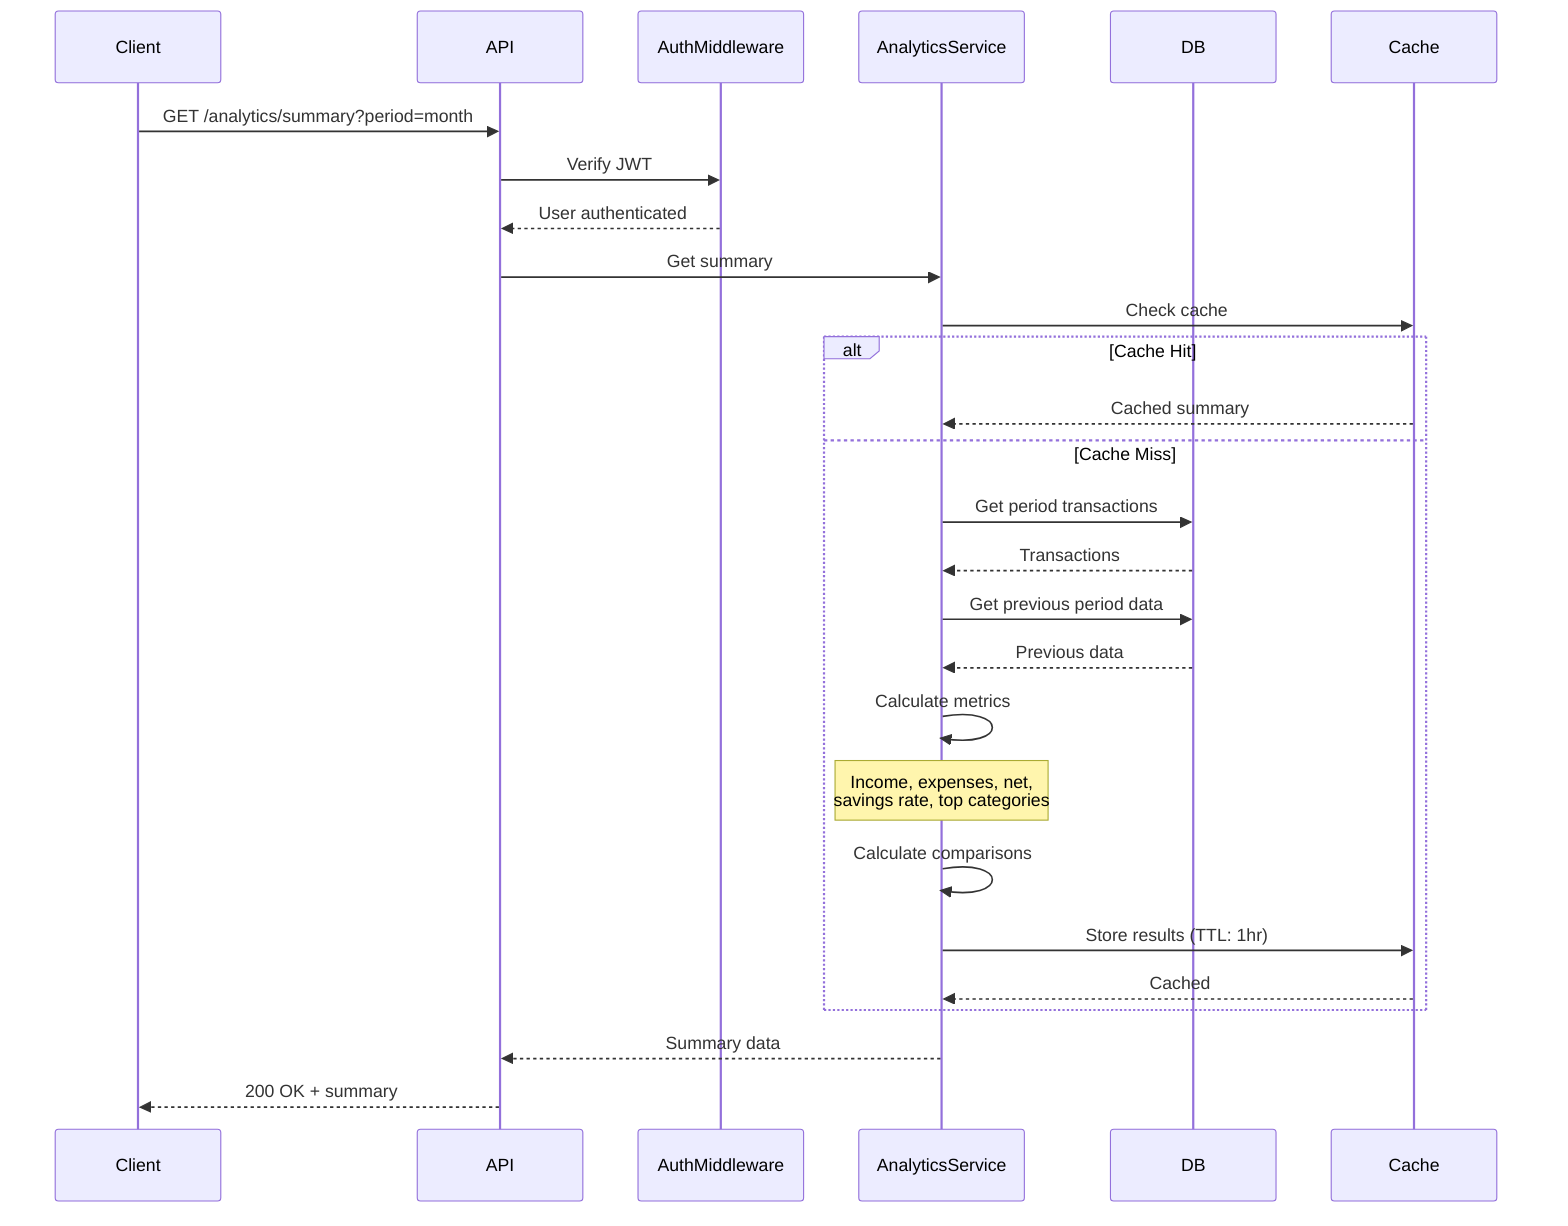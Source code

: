sequenceDiagram
    participant Client
    participant API
    participant AuthMiddleware
    participant AnalyticsService
    participant DB
    participant Cache
    
    Client->>API: GET /analytics/summary?period=month
    API->>AuthMiddleware: Verify JWT
    AuthMiddleware-->>API: User authenticated
    API->>AnalyticsService: Get summary
    AnalyticsService->>Cache: Check cache
    alt Cache Hit
        Cache-->>AnalyticsService: Cached summary
    else Cache Miss
        AnalyticsService->>DB: Get period transactions
        DB-->>AnalyticsService: Transactions
        AnalyticsService->>DB: Get previous period data
        DB-->>AnalyticsService: Previous data
        AnalyticsService->>AnalyticsService: Calculate metrics
        Note over AnalyticsService: Income, expenses, net,<br/>savings rate, top categories
        AnalyticsService->>AnalyticsService: Calculate comparisons
        AnalyticsService->>Cache: Store results (TTL: 1hr)
        Cache-->>AnalyticsService: Cached
    end
    AnalyticsService-->>API: Summary data
    API-->>Client: 200 OK + summary